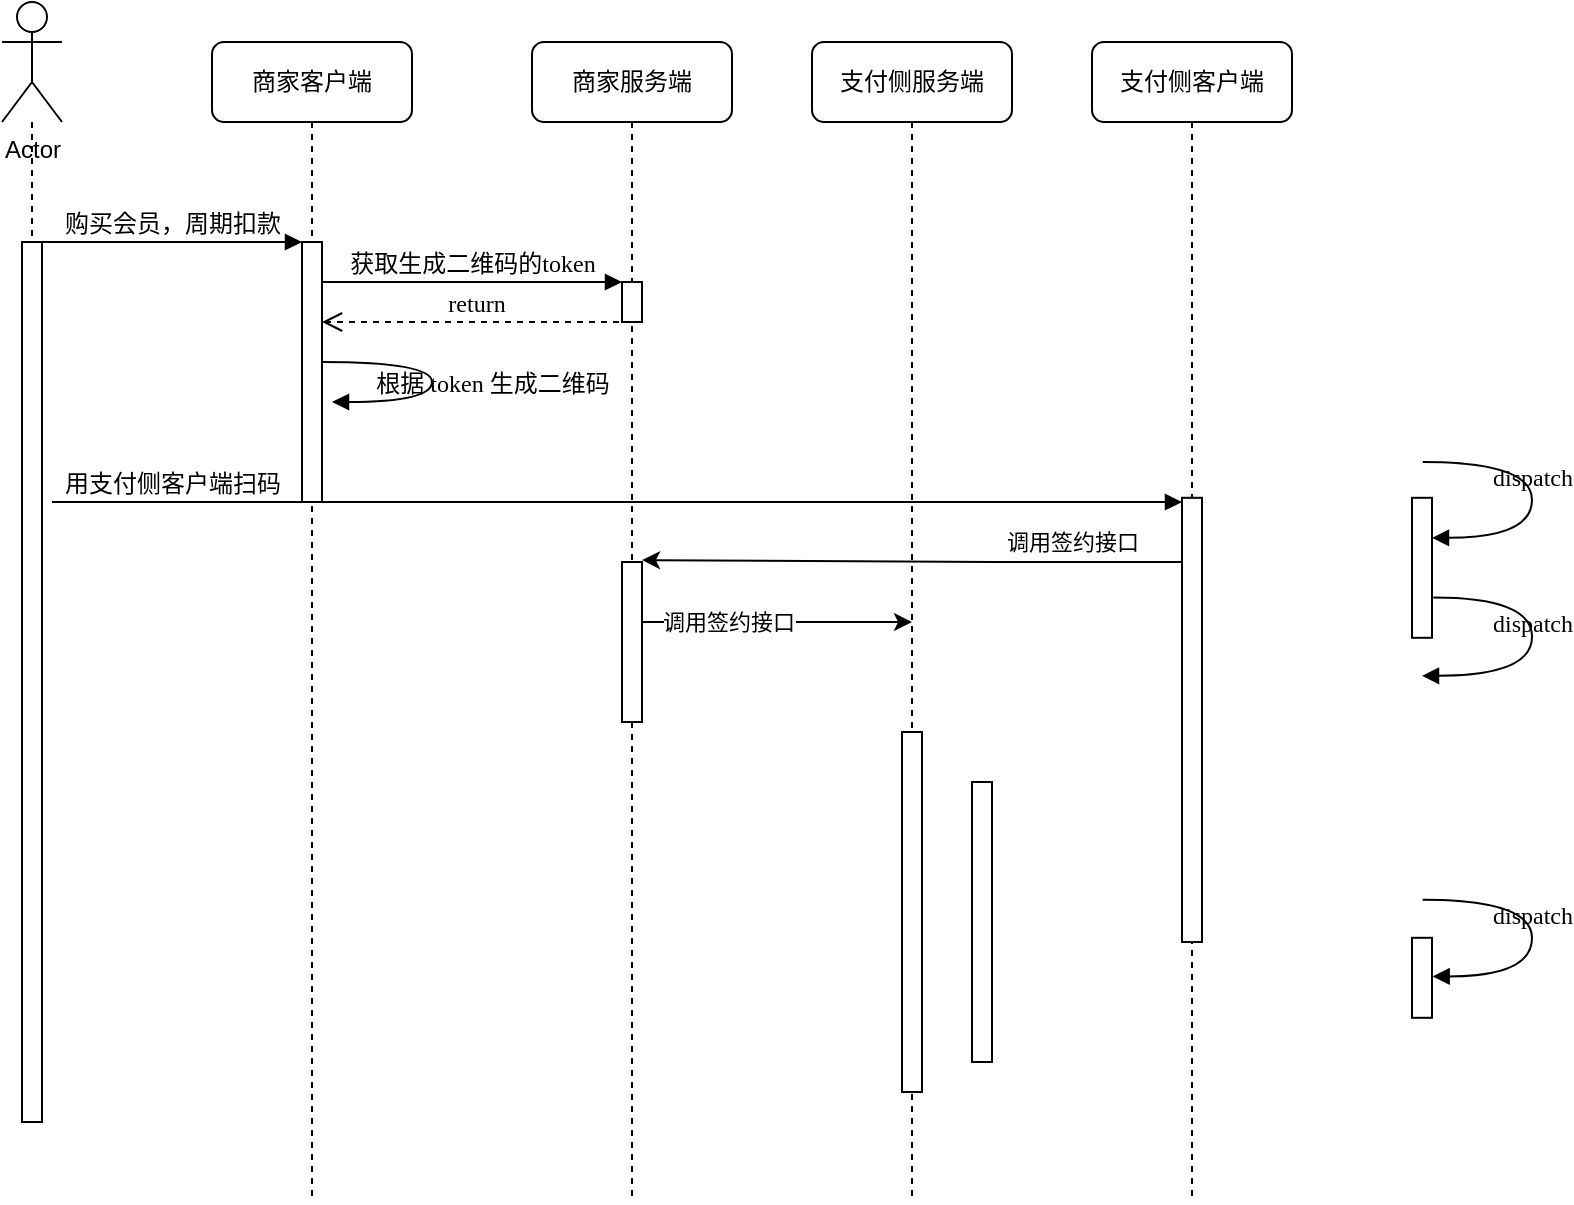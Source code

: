 <mxfile version="20.5.3" type="github">
  <diagram name="Page-1" id="13e1069c-82ec-6db2-03f1-153e76fe0fe0">
    <mxGraphModel dx="946" dy="504" grid="1" gridSize="10" guides="1" tooltips="1" connect="1" arrows="1" fold="1" page="1" pageScale="1" pageWidth="1100" pageHeight="850" background="none" math="0" shadow="0">
      <root>
        <mxCell id="0" />
        <mxCell id="1" parent="0" />
        <mxCell id="7baba1c4bc27f4b0-2" value="商家客户端" style="shape=umlLifeline;perimeter=lifelinePerimeter;whiteSpace=wrap;html=1;container=0;collapsible=0;recursiveResize=0;outlineConnect=0;rounded=1;shadow=0;comic=0;labelBackgroundColor=none;strokeWidth=1;fontFamily=Verdana;fontSize=12;align=center;movable=1;resizable=1;rotatable=1;deletable=1;editable=1;connectable=1;" parent="1" vertex="1">
          <mxGeometry x="240" y="80" width="100" height="580" as="geometry" />
        </mxCell>
        <mxCell id="7baba1c4bc27f4b0-3" value="商家服务端" style="shape=umlLifeline;perimeter=lifelinePerimeter;whiteSpace=wrap;html=1;container=0;collapsible=0;recursiveResize=0;outlineConnect=0;rounded=1;shadow=0;comic=0;labelBackgroundColor=none;strokeWidth=1;fontFamily=Verdana;fontSize=12;align=center;movable=1;resizable=1;rotatable=1;deletable=1;editable=1;connectable=1;" parent="1" vertex="1">
          <mxGeometry x="400" y="80" width="100" height="580" as="geometry" />
        </mxCell>
        <mxCell id="7baba1c4bc27f4b0-4" value="支付侧服务端" style="shape=umlLifeline;perimeter=lifelinePerimeter;whiteSpace=wrap;html=1;container=0;collapsible=0;recursiveResize=0;outlineConnect=0;rounded=1;shadow=0;comic=0;labelBackgroundColor=none;strokeWidth=1;fontFamily=Verdana;fontSize=12;align=center;movable=1;resizable=1;rotatable=1;deletable=1;editable=1;connectable=1;" parent="1" vertex="1">
          <mxGeometry x="540" y="80" width="100" height="580" as="geometry" />
        </mxCell>
        <mxCell id="7baba1c4bc27f4b0-5" value="支付侧客户端" style="shape=umlLifeline;perimeter=lifelinePerimeter;whiteSpace=wrap;html=1;container=0;collapsible=0;recursiveResize=0;outlineConnect=0;rounded=1;shadow=0;comic=0;labelBackgroundColor=none;strokeWidth=1;fontFamily=Verdana;fontSize=12;align=center;movable=1;resizable=1;rotatable=1;deletable=1;editable=1;connectable=1;" parent="1" vertex="1">
          <mxGeometry x="680" y="80" width="100" height="580" as="geometry" />
        </mxCell>
        <mxCell id="7baba1c4bc27f4b0-16" value="" style="html=1;points=[];perimeter=orthogonalPerimeter;rounded=0;shadow=0;comic=0;labelBackgroundColor=none;strokeWidth=1;fontFamily=Verdana;fontSize=12;align=center;container=0;movable=1;resizable=1;rotatable=1;deletable=1;editable=1;connectable=1;" parent="1" vertex="1">
          <mxGeometry x="585" y="425" width="10" height="180" as="geometry" />
        </mxCell>
        <mxCell id="7baba1c4bc27f4b0-22" value="" style="html=1;points=[];perimeter=orthogonalPerimeter;rounded=0;shadow=0;comic=0;labelBackgroundColor=none;strokeWidth=1;fontFamily=Verdana;fontSize=12;align=center;container=0;movable=1;resizable=1;rotatable=1;deletable=1;editable=1;connectable=1;" parent="1" vertex="1">
          <mxGeometry x="620" y="450" width="10" height="140" as="geometry" />
        </mxCell>
        <mxCell id="7baba1c4bc27f4b0-11" value="购买会员，周期扣款" style="html=1;verticalAlign=bottom;endArrow=block;entryX=0;entryY=0;labelBackgroundColor=none;fontFamily=Verdana;fontSize=12;edgeStyle=elbowEdgeStyle;elbow=vertical;movable=1;resizable=1;rotatable=1;deletable=1;editable=1;connectable=1;" parent="1" source="7baba1c4bc27f4b0-9" target="7baba1c4bc27f4b0-10" edge="1">
          <mxGeometry relative="1" as="geometry">
            <mxPoint x="220" y="190" as="sourcePoint" />
          </mxGeometry>
        </mxCell>
        <mxCell id="7baba1c4bc27f4b0-14" value="获取生成二维码的token" style="html=1;verticalAlign=bottom;endArrow=block;entryX=0;entryY=0;labelBackgroundColor=none;fontFamily=Verdana;fontSize=12;edgeStyle=elbowEdgeStyle;elbow=vertical;movable=1;resizable=1;rotatable=1;deletable=1;editable=1;connectable=1;" parent="1" source="7baba1c4bc27f4b0-10" target="7baba1c4bc27f4b0-13" edge="1">
          <mxGeometry relative="1" as="geometry">
            <mxPoint x="370" y="200" as="sourcePoint" />
          </mxGeometry>
        </mxCell>
        <mxCell id="7baba1c4bc27f4b0-34" value="" style="html=1;points=[];perimeter=orthogonalPerimeter;rounded=0;shadow=0;comic=0;labelBackgroundColor=none;strokeWidth=1;fontFamily=Verdana;fontSize=12;align=center;container=0;movable=1;resizable=1;rotatable=1;deletable=1;editable=1;connectable=1;" parent="1" vertex="1">
          <mxGeometry x="840" y="307.9" width="10" height="70" as="geometry" />
        </mxCell>
        <mxCell id="7baba1c4bc27f4b0-35" value="dispatch" style="html=1;verticalAlign=bottom;endArrow=block;labelBackgroundColor=none;fontFamily=Verdana;fontSize=12;elbow=vertical;edgeStyle=orthogonalEdgeStyle;curved=1;entryX=1;entryY=0.286;entryPerimeter=0;exitX=1.038;exitY=0.345;exitPerimeter=0;movable=1;resizable=1;rotatable=1;deletable=1;editable=1;connectable=1;" parent="1" target="7baba1c4bc27f4b0-34" edge="1">
          <mxGeometry relative="1" as="geometry">
            <mxPoint x="845.38" y="290" as="sourcePoint" />
            <mxPoint x="845" y="237.9" as="targetPoint" />
            <Array as="points">
              <mxPoint x="900" y="289.9" />
              <mxPoint x="900" y="327.9" />
            </Array>
          </mxGeometry>
        </mxCell>
        <mxCell id="7baba1c4bc27f4b0-36" value="dispatch" style="html=1;verticalAlign=bottom;endArrow=block;labelBackgroundColor=none;fontFamily=Verdana;fontSize=12;elbow=vertical;edgeStyle=orthogonalEdgeStyle;curved=1;exitX=1.066;exitY=0.713;exitPerimeter=0;movable=1;resizable=1;rotatable=1;deletable=1;editable=1;connectable=1;" parent="1" source="7baba1c4bc27f4b0-34" edge="1">
          <mxGeometry relative="1" as="geometry">
            <mxPoint x="860.333" y="357.9" as="sourcePoint" />
            <mxPoint x="845" y="396.9" as="targetPoint" />
            <Array as="points">
              <mxPoint x="900" y="357.9" />
              <mxPoint x="900" y="396.9" />
            </Array>
          </mxGeometry>
        </mxCell>
        <mxCell id="7baba1c4bc27f4b0-37" value="" style="html=1;points=[];perimeter=orthogonalPerimeter;rounded=0;shadow=0;comic=0;labelBackgroundColor=none;strokeWidth=1;fontFamily=Verdana;fontSize=12;align=center;container=0;movable=1;resizable=1;rotatable=1;deletable=1;editable=1;connectable=1;" parent="1" vertex="1">
          <mxGeometry x="840" y="527.9" width="10" height="40" as="geometry" />
        </mxCell>
        <mxCell id="7baba1c4bc27f4b0-39" value="dispatch" style="html=1;verticalAlign=bottom;endArrow=block;labelBackgroundColor=none;fontFamily=Verdana;fontSize=12;elbow=vertical;edgeStyle=orthogonalEdgeStyle;curved=1;entryX=1;entryY=0.286;entryPerimeter=0;exitX=1.038;exitY=0.345;exitPerimeter=0;movable=1;resizable=1;rotatable=1;deletable=1;editable=1;connectable=1;" parent="1" edge="1">
          <mxGeometry relative="1" as="geometry">
            <mxPoint x="845.333" y="508.9" as="sourcePoint" />
            <mxPoint x="850.333" y="547.233" as="targetPoint" />
            <Array as="points">
              <mxPoint x="900" y="508.9" />
              <mxPoint x="900" y="546.9" />
            </Array>
          </mxGeometry>
        </mxCell>
        <mxCell id="7baba1c4bc27f4b0-9" value="" style="html=1;points=[];perimeter=orthogonalPerimeter;rounded=0;shadow=0;comic=0;labelBackgroundColor=none;strokeWidth=1;fontFamily=Verdana;fontSize=12;align=center;container=0;movable=1;resizable=1;rotatable=1;deletable=1;editable=1;connectable=1;" parent="1" vertex="1">
          <mxGeometry x="145" y="180" width="10" height="440" as="geometry" />
        </mxCell>
        <mxCell id="5JG0KDtT1o3uyb9HSPic-5" style="rounded=0;orthogonalLoop=1;jettySize=auto;html=1;dashed=1;endArrow=none;endFill=0;movable=1;resizable=1;rotatable=1;deletable=1;editable=1;connectable=1;" edge="1" parent="1" source="5JG0KDtT1o3uyb9HSPic-2" target="7baba1c4bc27f4b0-9">
          <mxGeometry relative="1" as="geometry" />
        </mxCell>
        <mxCell id="5JG0KDtT1o3uyb9HSPic-2" value="Actor" style="shape=umlActor;verticalLabelPosition=bottom;verticalAlign=top;html=1;outlineConnect=0;container=0;movable=1;resizable=1;rotatable=1;deletable=1;editable=1;connectable=1;" vertex="1" parent="1">
          <mxGeometry x="135" y="60" width="30" height="60" as="geometry" />
        </mxCell>
        <mxCell id="5JG0KDtT1o3uyb9HSPic-8" value="用支付侧客户端扫码" style="html=1;verticalAlign=bottom;endArrow=block;labelBackgroundColor=none;fontFamily=Verdana;fontSize=12;movable=1;resizable=1;rotatable=1;deletable=1;editable=1;connectable=1;" edge="1" parent="1">
          <mxGeometry x="-0.788" relative="1" as="geometry">
            <mxPoint x="160" y="310" as="sourcePoint" />
            <mxPoint x="725" y="310" as="targetPoint" />
            <mxPoint as="offset" />
          </mxGeometry>
        </mxCell>
        <mxCell id="5JG0KDtT1o3uyb9HSPic-13" style="edgeStyle=none;rounded=0;orthogonalLoop=1;jettySize=auto;html=1;endArrow=classic;endFill=1;entryX=1;entryY=-0.012;entryDx=0;entryDy=0;entryPerimeter=0;" edge="1" parent="1" source="7baba1c4bc27f4b0-19" target="5JG0KDtT1o3uyb9HSPic-12">
          <mxGeometry relative="1" as="geometry">
            <Array as="points">
              <mxPoint x="630" y="340" />
            </Array>
          </mxGeometry>
        </mxCell>
        <mxCell id="5JG0KDtT1o3uyb9HSPic-15" value="调用签约接口" style="edgeLabel;html=1;align=center;verticalAlign=middle;resizable=0;points=[];" vertex="1" connectable="0" parent="5JG0KDtT1o3uyb9HSPic-13">
          <mxGeometry x="0.082" y="2" relative="1" as="geometry">
            <mxPoint x="91" y="-12" as="offset" />
          </mxGeometry>
        </mxCell>
        <mxCell id="7baba1c4bc27f4b0-19" value="" style="html=1;points=[];perimeter=orthogonalPerimeter;rounded=0;shadow=0;comic=0;labelBackgroundColor=none;strokeWidth=1;fontFamily=Verdana;fontSize=12;align=center;movable=1;resizable=1;rotatable=1;deletable=1;editable=1;connectable=1;container=0;" parent="1" vertex="1">
          <mxGeometry x="725" y="307.9" width="10" height="222.1" as="geometry" />
        </mxCell>
        <mxCell id="7baba1c4bc27f4b0-10" value="" style="html=1;points=[];perimeter=orthogonalPerimeter;rounded=0;shadow=0;comic=0;labelBackgroundColor=none;strokeWidth=1;fontFamily=Verdana;fontSize=12;align=center;container=0;movable=1;resizable=1;rotatable=1;deletable=1;editable=1;connectable=1;" parent="1" vertex="1">
          <mxGeometry x="285" y="180" width="10" height="130" as="geometry" />
        </mxCell>
        <mxCell id="5JG0KDtT1o3uyb9HSPic-6" value="return" style="html=1;verticalAlign=bottom;endArrow=open;dashed=1;endSize=8;labelBackgroundColor=none;fontFamily=Verdana;fontSize=12;edgeStyle=elbowEdgeStyle;elbow=vertical;movable=1;resizable=1;rotatable=1;deletable=1;editable=1;connectable=1;" edge="1" parent="1" source="7baba1c4bc27f4b0-3">
          <mxGeometry relative="1" as="geometry">
            <mxPoint x="295" y="220" as="targetPoint" />
            <Array as="points">
              <mxPoint x="370" y="220" />
              <mxPoint x="400" y="220" />
            </Array>
            <mxPoint x="425" y="220" as="sourcePoint" />
          </mxGeometry>
        </mxCell>
        <mxCell id="5JG0KDtT1o3uyb9HSPic-7" value="根据 token 生成二维码" style="html=1;verticalAlign=bottom;endArrow=block;labelBackgroundColor=none;fontFamily=Verdana;fontSize=12;elbow=vertical;edgeStyle=orthogonalEdgeStyle;curved=1;exitX=1.038;exitY=0.345;exitPerimeter=0;movable=1;resizable=1;rotatable=1;deletable=1;editable=1;connectable=1;" edge="1" parent="1">
          <mxGeometry x="0.2" y="-30" relative="1" as="geometry">
            <mxPoint x="295.0" y="240.0" as="sourcePoint" />
            <mxPoint x="300" y="260" as="targetPoint" />
            <Array as="points">
              <mxPoint x="350" y="240" />
              <mxPoint x="350" y="260" />
              <mxPoint x="300" y="260" />
            </Array>
            <mxPoint x="30" y="30" as="offset" />
          </mxGeometry>
        </mxCell>
        <mxCell id="7baba1c4bc27f4b0-13" value="" style="html=1;points=[];perimeter=orthogonalPerimeter;rounded=0;shadow=0;comic=0;labelBackgroundColor=none;strokeWidth=1;fontFamily=Verdana;fontSize=12;align=center;container=0;movable=1;resizable=1;rotatable=1;deletable=1;editable=1;connectable=1;" parent="1" vertex="1">
          <mxGeometry x="445" y="200" width="10" height="20" as="geometry" />
        </mxCell>
        <mxCell id="5JG0KDtT1o3uyb9HSPic-18" value="" style="endArrow=classic;html=1;rounded=0;" edge="1" parent="1" source="7baba1c4bc27f4b0-3">
          <mxGeometry width="50" height="50" relative="1" as="geometry">
            <mxPoint x="540" y="420" as="sourcePoint" />
            <mxPoint x="590" y="370" as="targetPoint" />
          </mxGeometry>
        </mxCell>
        <mxCell id="5JG0KDtT1o3uyb9HSPic-19" value="调用签约接口" style="edgeLabel;html=1;align=center;verticalAlign=middle;resizable=0;points=[];" vertex="1" connectable="0" parent="5JG0KDtT1o3uyb9HSPic-18">
          <mxGeometry x="-0.338" relative="1" as="geometry">
            <mxPoint x="1" as="offset" />
          </mxGeometry>
        </mxCell>
        <mxCell id="5JG0KDtT1o3uyb9HSPic-12" value="" style="html=1;points=[];perimeter=orthogonalPerimeter;" vertex="1" parent="1">
          <mxGeometry x="445" y="340" width="10" height="80" as="geometry" />
        </mxCell>
      </root>
    </mxGraphModel>
  </diagram>
</mxfile>
